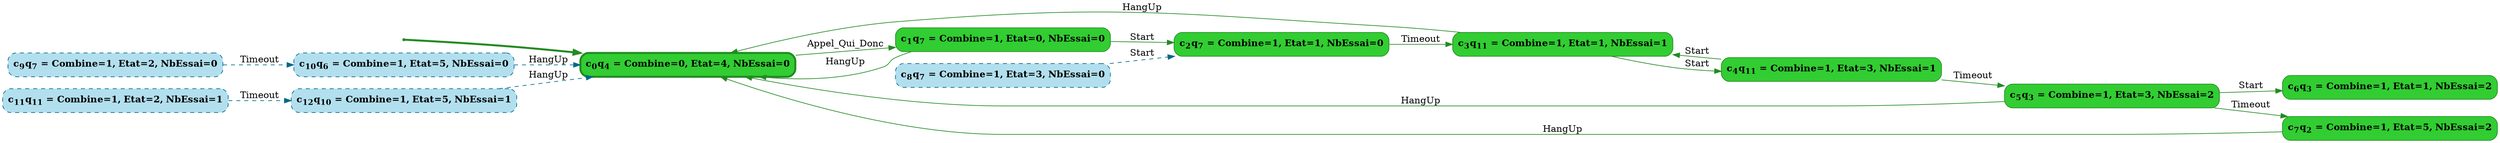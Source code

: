 digraph g {

	rankdir="LR"

	__invisible__[shape="point", color="forestgreen"]
	c0q4[label=<<b>c<sub>0</sub>q<sub>4</sub> = Combine=0, Etat=4, NbEssai=0</b>>, shape="box", style="rounded, filled", fillcolor="limegreen", color="forestgreen", penwidth=3] // Initial
	c1q7[label=<<b>c<sub>1</sub>q<sub>7</sub> = Combine=1, Etat=0, NbEssai=0</b>>, shape="box", style="rounded, filled", fillcolor="limegreen", color="forestgreen"]
	c2q7[label=<<b>c<sub>2</sub>q<sub>7</sub> = Combine=1, Etat=1, NbEssai=0</b>>, shape="box", style="rounded, filled", fillcolor="limegreen", color="forestgreen"]
	c3q11[label=<<b>c<sub>3</sub>q<sub>11</sub> = Combine=1, Etat=1, NbEssai=1</b>>, shape="box", style="rounded, filled", fillcolor="limegreen", color="forestgreen"]
	c4q11[label=<<b>c<sub>4</sub>q<sub>11</sub> = Combine=1, Etat=3, NbEssai=1</b>>, shape="box", style="rounded, filled", fillcolor="limegreen", color="forestgreen"]
	c5q3[label=<<b>c<sub>5</sub>q<sub>3</sub> = Combine=1, Etat=3, NbEssai=2</b>>, shape="box", style="rounded, filled", fillcolor="limegreen", color="forestgreen"]
	c6q3[label=<<b>c<sub>6</sub>q<sub>3</sub> = Combine=1, Etat=1, NbEssai=2</b>>, shape="box", style="rounded, filled", fillcolor="limegreen", color="forestgreen"]
	c7q2[label=<<b>c<sub>7</sub>q<sub>2</sub> = Combine=1, Etat=5, NbEssai=2</b>>, shape="box", style="rounded, filled", fillcolor="limegreen", color="forestgreen"]
	c8q7[label=<<b>c<sub>8</sub>q<sub>7</sub> = Combine=1, Etat=3, NbEssai=0</b>>, shape="box", style="rounded, filled, dashed", fillcolor="lightblue2", color="deepskyblue4"]
	c9q7[label=<<b>c<sub>9</sub>q<sub>7</sub> = Combine=1, Etat=2, NbEssai=0</b>>, shape="box", style="rounded, filled, dashed", fillcolor="lightblue2", color="deepskyblue4"]
	c10q6[label=<<b>c<sub>10</sub>q<sub>6</sub> = Combine=1, Etat=5, NbEssai=0</b>>, shape="box", style="rounded, filled, dashed", fillcolor="lightblue2", color="deepskyblue4"]
	c11q11[label=<<b>c<sub>11</sub>q<sub>11</sub> = Combine=1, Etat=2, NbEssai=1</b>>, shape="box", style="rounded, filled, dashed", fillcolor="lightblue2", color="deepskyblue4"]
	c12q10[label=<<b>c<sub>12</sub>q<sub>10</sub> = Combine=1, Etat=5, NbEssai=1</b>>, shape="box", style="rounded, filled, dashed", fillcolor="lightblue2", color="deepskyblue4"]

	__invisible__ -> c0q4[penwidth=3, color="forestgreen"]
	c0q4 -> c1q7[label=<Appel_Qui_Donc>, color="forestgreen"]
	c1q7 -> c0q4[label=<HangUp>, color="forestgreen"]
	c1q7 -> c2q7[label=<Start>, color="forestgreen"]
	c2q7 -> c3q11[label=<Timeout>, color="forestgreen"]
	c3q11 -> c0q4[label=<HangUp>, color="forestgreen"]
	c3q11 -> c4q11[label=<Start>, color="forestgreen"]
	c4q11 -> c5q3[label=<Timeout>, color="forestgreen"]
	c5q3 -> c0q4[label=<HangUp>, color="forestgreen"]
	c5q3 -> c6q3[label=<Start>, color="forestgreen"]
	c5q3 -> c7q2[label=<Timeout>, color="forestgreen"]
	c7q2 -> c0q4[label=<HangUp>, color="forestgreen"]
	c4q11 -> c3q11[label=<Start>, color="forestgreen"]
	c8q7 -> c2q7[label=<Start>, color="deepskyblue4", style="dashed"]
	c9q7 -> c10q6[label=<Timeout>, color="deepskyblue4", style="dashed"]
	c11q11 -> c12q10[label=<Timeout>, color="deepskyblue4", style="dashed"]
	c10q6 -> c0q4[label=<HangUp>, color="deepskyblue4", style="dashed"]
	c12q10 -> c0q4[label=<HangUp>, color="deepskyblue4", style="dashed"]

}
